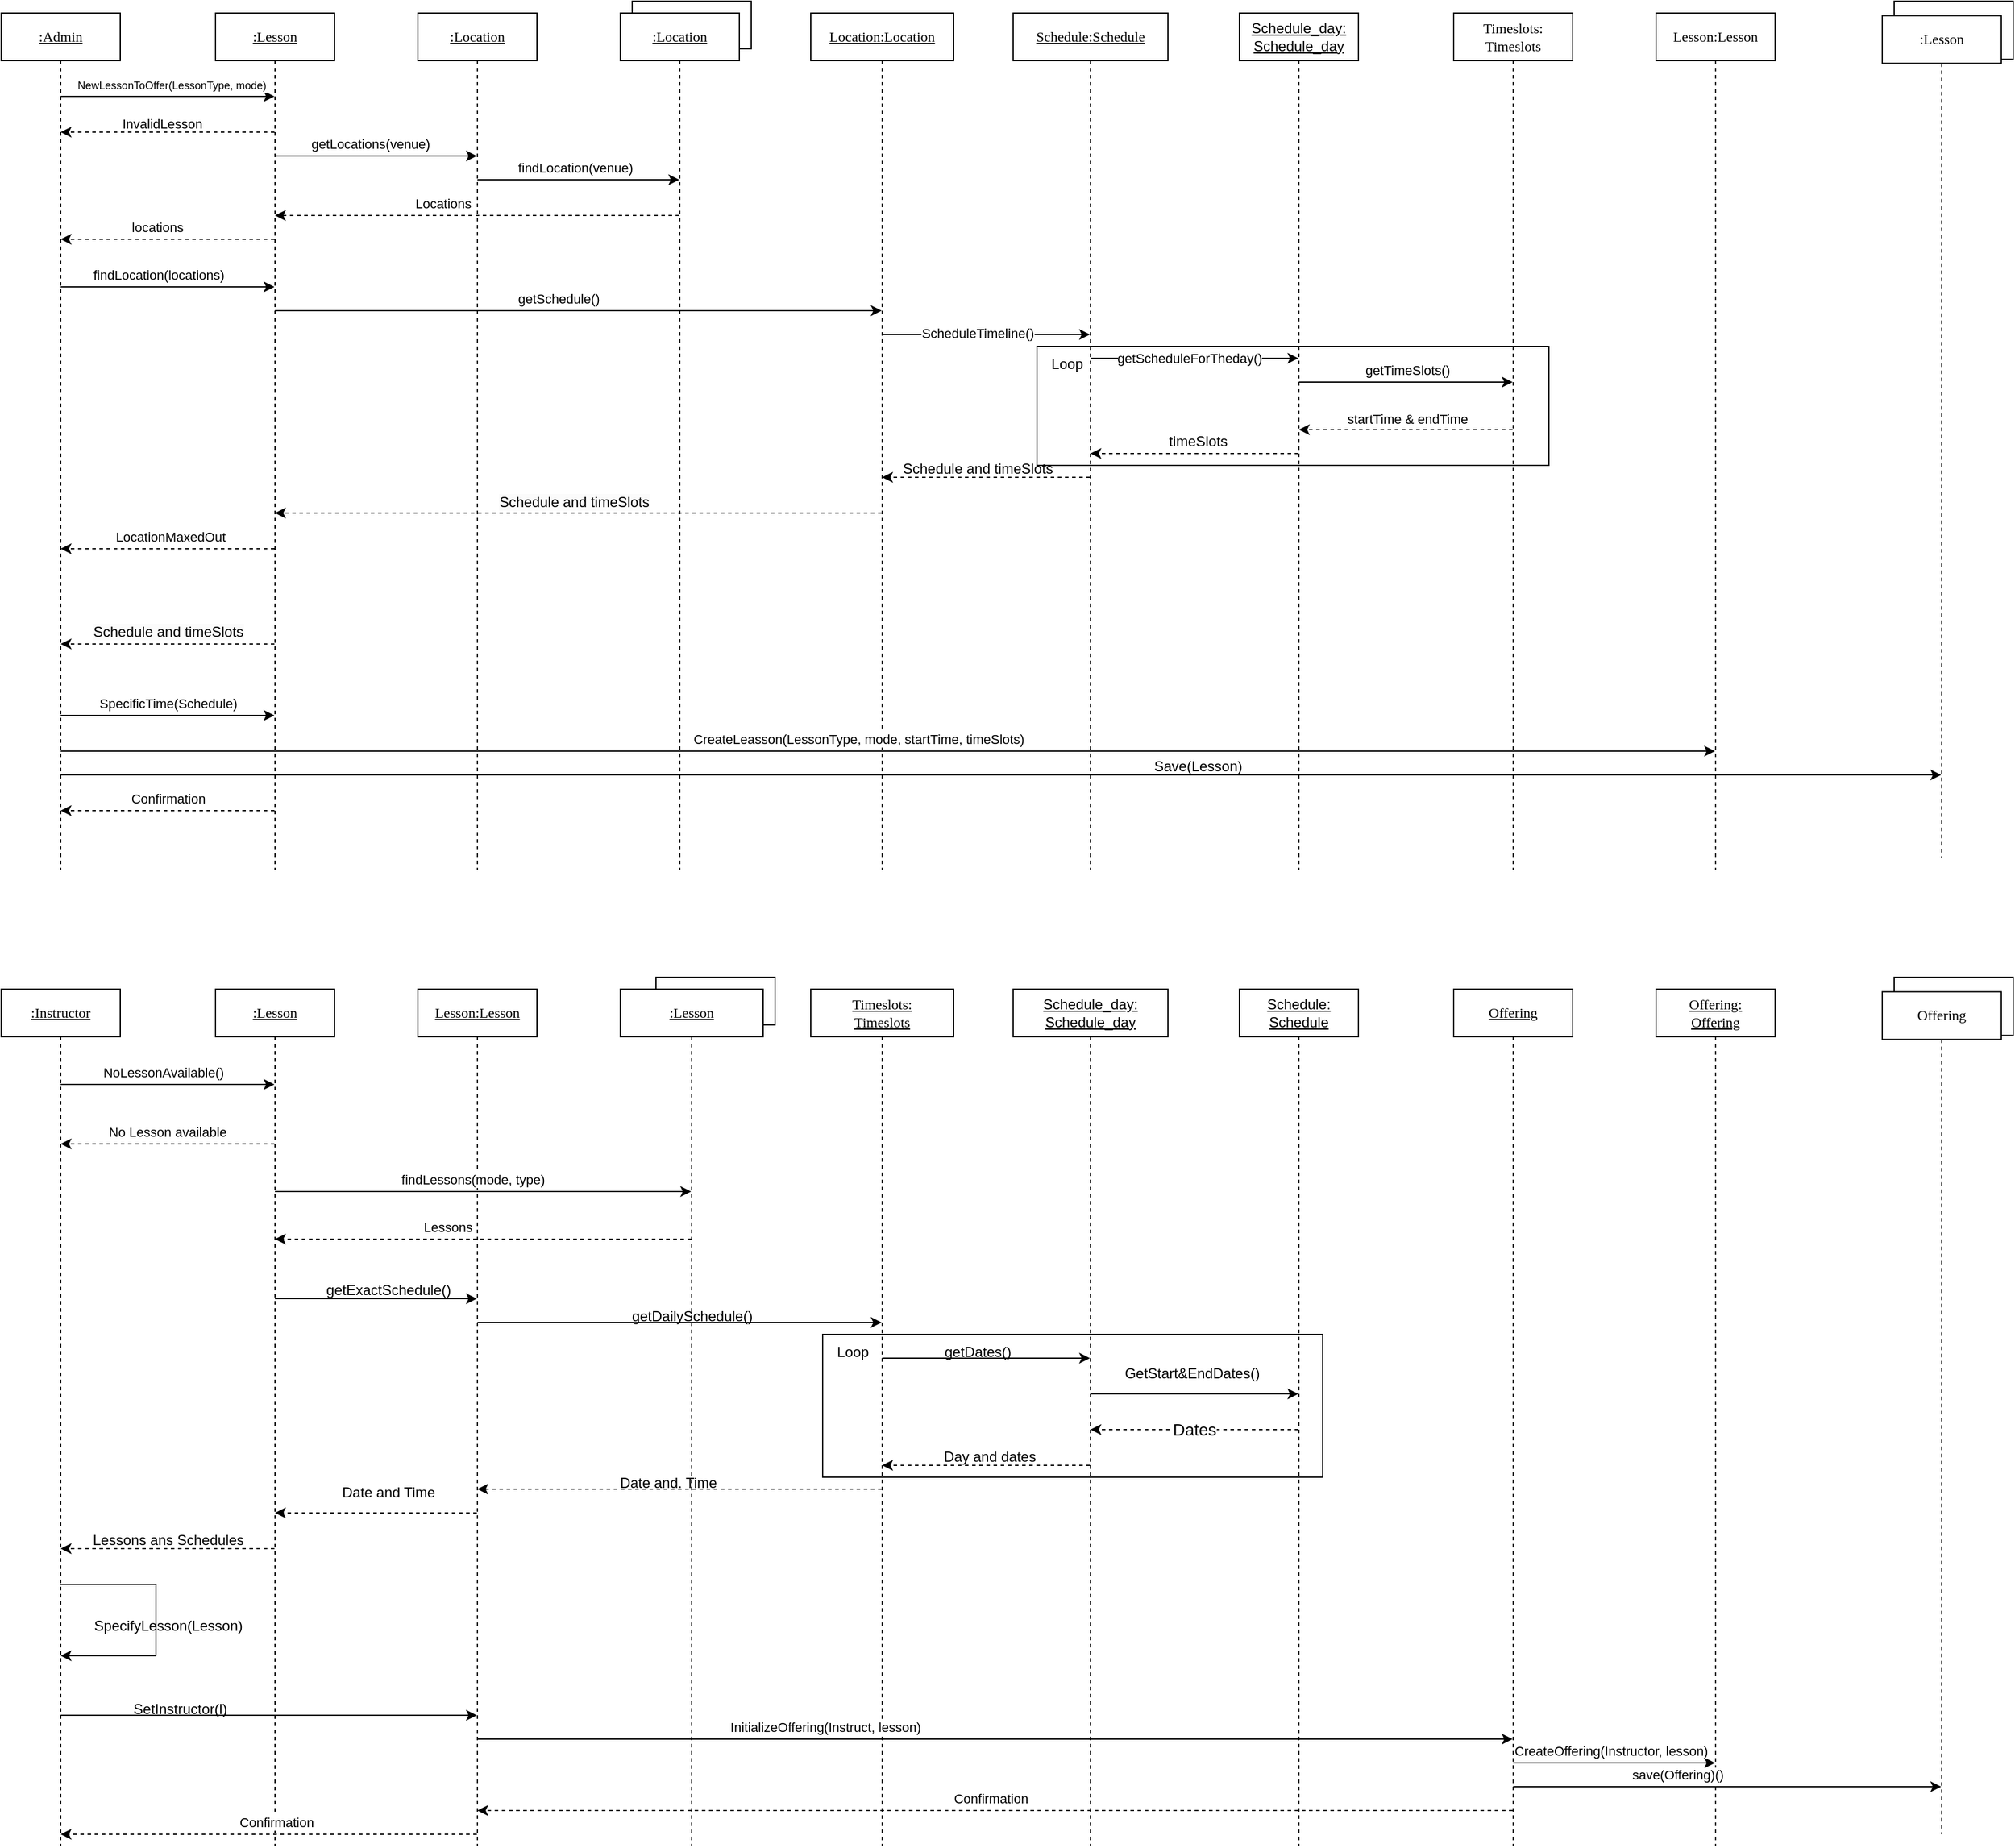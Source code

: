 <mxfile version="24.8.3">
  <diagram name="Page-1" id="13e1069c-82ec-6db2-03f1-153e76fe0fe0">
    <mxGraphModel dx="1786" dy="797" grid="1" gridSize="10" guides="1" tooltips="1" connect="1" arrows="1" fold="1" page="1" pageScale="1" pageWidth="1100" pageHeight="850" background="none" math="0" shadow="0">
      <root>
        <mxCell id="0" />
        <mxCell id="1" parent="0" />
        <mxCell id="HwG3ctmXD9W9KheWNbfA-86" value="" style="rounded=0;whiteSpace=wrap;html=1;" vertex="1" parent="1">
          <mxGeometry x="710" y="1190" width="420" height="120" as="geometry" />
        </mxCell>
        <mxCell id="9N_9J7PeLyJ5hokE9j-_-40" value="" style="rounded=0;whiteSpace=wrap;html=1;" parent="1" vertex="1">
          <mxGeometry x="890" y="360" width="430" height="100" as="geometry" />
        </mxCell>
        <mxCell id="y-mU8Rs5Hdihbz6Hta4c-12" value="Object" style="html=1;whiteSpace=wrap;" parent="1" vertex="1">
          <mxGeometry x="550" y="70" width="100" height="40" as="geometry" />
        </mxCell>
        <mxCell id="7baba1c4bc27f4b0-2" value="&lt;u&gt;:Lesson&lt;/u&gt;" style="shape=umlLifeline;perimeter=lifelinePerimeter;whiteSpace=wrap;html=1;container=1;collapsible=0;recursiveResize=0;outlineConnect=0;rounded=0;shadow=0;comic=0;labelBackgroundColor=none;strokeWidth=1;fontFamily=Verdana;fontSize=12;align=center;" parent="1" vertex="1">
          <mxGeometry x="200" y="80" width="100" height="720" as="geometry" />
        </mxCell>
        <mxCell id="7baba1c4bc27f4b0-3" value="&lt;u&gt;:Location&lt;/u&gt;" style="shape=umlLifeline;perimeter=lifelinePerimeter;whiteSpace=wrap;html=1;container=1;collapsible=0;recursiveResize=0;outlineConnect=0;rounded=0;shadow=0;comic=0;labelBackgroundColor=none;strokeWidth=1;fontFamily=Verdana;fontSize=12;align=center;" parent="1" vertex="1">
          <mxGeometry x="370" y="80" width="100" height="720" as="geometry" />
        </mxCell>
        <mxCell id="7baba1c4bc27f4b0-4" value="&lt;u&gt;:Location&lt;/u&gt;" style="shape=umlLifeline;perimeter=lifelinePerimeter;whiteSpace=wrap;html=1;container=1;collapsible=0;recursiveResize=0;outlineConnect=0;rounded=0;shadow=0;comic=0;labelBackgroundColor=none;strokeWidth=1;fontFamily=Verdana;fontSize=12;align=center;" parent="1" vertex="1">
          <mxGeometry x="540" y="80" width="100" height="720" as="geometry" />
        </mxCell>
        <mxCell id="7baba1c4bc27f4b0-5" value="&lt;u&gt;Location:Location&lt;/u&gt;" style="shape=umlLifeline;perimeter=lifelinePerimeter;whiteSpace=wrap;html=1;container=1;collapsible=0;recursiveResize=0;outlineConnect=0;rounded=0;shadow=0;comic=0;labelBackgroundColor=none;strokeWidth=1;fontFamily=Verdana;fontSize=12;align=center;" parent="1" vertex="1">
          <mxGeometry x="700" y="80" width="120" height="720" as="geometry" />
        </mxCell>
        <mxCell id="7baba1c4bc27f4b0-6" value="&lt;u&gt;Schedule:Schedule&lt;/u&gt;" style="shape=umlLifeline;perimeter=lifelinePerimeter;whiteSpace=wrap;html=1;container=1;collapsible=0;recursiveResize=0;outlineConnect=0;rounded=0;shadow=0;comic=0;labelBackgroundColor=none;strokeWidth=1;fontFamily=Verdana;fontSize=12;align=center;" parent="1" vertex="1">
          <mxGeometry x="870" y="80" width="130" height="720" as="geometry" />
        </mxCell>
        <mxCell id="7baba1c4bc27f4b0-7" value="&lt;span style=&quot;font-family: Helvetica;&quot;&gt;&lt;u&gt;Schedule_day:&lt;/u&gt;&lt;/span&gt;&lt;div&gt;&lt;span style=&quot;font-family: Helvetica;&quot;&gt;&lt;u&gt;Schedule_day&lt;/u&gt;&lt;/span&gt;&lt;br&gt;&lt;/div&gt;" style="shape=umlLifeline;perimeter=lifelinePerimeter;whiteSpace=wrap;html=1;container=1;collapsible=0;recursiveResize=0;outlineConnect=0;rounded=0;shadow=0;comic=0;labelBackgroundColor=none;strokeWidth=1;fontFamily=Verdana;fontSize=12;align=center;" parent="1" vertex="1">
          <mxGeometry x="1060" y="80" width="100" height="720" as="geometry" />
        </mxCell>
        <mxCell id="7baba1c4bc27f4b0-8" value="&lt;u&gt;:Admin&lt;/u&gt;" style="shape=umlLifeline;perimeter=lifelinePerimeter;whiteSpace=wrap;html=1;container=1;collapsible=0;recursiveResize=0;outlineConnect=0;rounded=0;shadow=0;comic=0;labelBackgroundColor=none;strokeWidth=1;fontFamily=Verdana;fontSize=12;align=center;" parent="1" vertex="1">
          <mxGeometry x="20" y="80" width="100" height="720" as="geometry" />
        </mxCell>
        <mxCell id="y-mU8Rs5Hdihbz6Hta4c-7" value="Timeslots:&lt;div&gt;Timeslots&lt;/div&gt;" style="shape=umlLifeline;perimeter=lifelinePerimeter;whiteSpace=wrap;html=1;container=1;collapsible=0;recursiveResize=0;outlineConnect=0;rounded=0;shadow=0;comic=0;labelBackgroundColor=none;strokeWidth=1;fontFamily=Verdana;fontSize=12;align=center;" parent="1" vertex="1">
          <mxGeometry x="1240" y="80" width="100" height="720" as="geometry" />
        </mxCell>
        <mxCell id="y-mU8Rs5Hdihbz6Hta4c-8" value="Lesson:Lesson" style="shape=umlLifeline;perimeter=lifelinePerimeter;whiteSpace=wrap;html=1;container=1;collapsible=0;recursiveResize=0;outlineConnect=0;rounded=0;shadow=0;comic=0;labelBackgroundColor=none;strokeWidth=1;fontFamily=Verdana;fontSize=12;align=center;" parent="1" vertex="1">
          <mxGeometry x="1410" y="80" width="100" height="720" as="geometry" />
        </mxCell>
        <mxCell id="y-mU8Rs5Hdihbz6Hta4c-14" value="" style="group" parent="1" vertex="1" connectable="0">
          <mxGeometry x="1600" y="70" width="110" height="720" as="geometry" />
        </mxCell>
        <mxCell id="y-mU8Rs5Hdihbz6Hta4c-13" value="Object" style="html=1;whiteSpace=wrap;" parent="y-mU8Rs5Hdihbz6Hta4c-14" vertex="1">
          <mxGeometry x="10" width="100" height="48.814" as="geometry" />
        </mxCell>
        <mxCell id="y-mU8Rs5Hdihbz6Hta4c-9" value=":Lesson" style="shape=umlLifeline;perimeter=lifelinePerimeter;whiteSpace=wrap;html=1;container=1;collapsible=0;recursiveResize=0;outlineConnect=0;rounded=0;shadow=0;comic=0;labelBackgroundColor=none;strokeWidth=1;fontFamily=Verdana;fontSize=12;align=center;" parent="y-mU8Rs5Hdihbz6Hta4c-14" vertex="1">
          <mxGeometry y="12.203" width="100" height="707.797" as="geometry" />
        </mxCell>
        <mxCell id="y-mU8Rs5Hdihbz6Hta4c-15" value="" style="endArrow=classic;html=1;rounded=0;" parent="1" source="7baba1c4bc27f4b0-8" target="7baba1c4bc27f4b0-2" edge="1">
          <mxGeometry width="50" height="50" relative="1" as="geometry">
            <mxPoint x="120" y="210" as="sourcePoint" />
            <mxPoint x="170" y="160" as="targetPoint" />
            <Array as="points">
              <mxPoint x="170" y="150" />
            </Array>
          </mxGeometry>
        </mxCell>
        <mxCell id="y-mU8Rs5Hdihbz6Hta4c-19" value="&lt;span style=&quot;font-size: 9px;&quot;&gt;NewLessonToOffer(LessonType, mode)&lt;/span&gt;" style="edgeLabel;html=1;align=center;verticalAlign=middle;resizable=0;points=[];" parent="y-mU8Rs5Hdihbz6Hta4c-15" vertex="1" connectable="0">
          <mxGeometry x="0.032" y="2" relative="1" as="geometry">
            <mxPoint y="-8" as="offset" />
          </mxGeometry>
        </mxCell>
        <mxCell id="9N_9J7PeLyJ5hokE9j-_-5" value="" style="endArrow=classic;html=1;rounded=0;" parent="1" source="7baba1c4bc27f4b0-2" target="7baba1c4bc27f4b0-3" edge="1">
          <mxGeometry width="50" height="50" relative="1" as="geometry">
            <mxPoint x="620" y="360" as="sourcePoint" />
            <mxPoint x="670" y="310" as="targetPoint" />
            <Array as="points">
              <mxPoint x="340" y="200" />
            </Array>
          </mxGeometry>
        </mxCell>
        <mxCell id="9N_9J7PeLyJ5hokE9j-_-6" value="getLocations(venue)" style="edgeLabel;html=1;align=center;verticalAlign=middle;resizable=0;points=[];" parent="9N_9J7PeLyJ5hokE9j-_-5" vertex="1" connectable="0">
          <mxGeometry x="-0.076" y="2" relative="1" as="geometry">
            <mxPoint x="1" y="-8" as="offset" />
          </mxGeometry>
        </mxCell>
        <mxCell id="9N_9J7PeLyJ5hokE9j-_-9" value="" style="endArrow=classic;html=1;rounded=0;" parent="1" source="7baba1c4bc27f4b0-3" target="7baba1c4bc27f4b0-4" edge="1">
          <mxGeometry width="50" height="50" relative="1" as="geometry">
            <mxPoint x="620" y="360" as="sourcePoint" />
            <mxPoint x="670" y="310" as="targetPoint" />
            <Array as="points">
              <mxPoint x="510" y="220" />
            </Array>
          </mxGeometry>
        </mxCell>
        <mxCell id="9N_9J7PeLyJ5hokE9j-_-11" value="findLocation(venue)" style="edgeLabel;html=1;align=center;verticalAlign=middle;resizable=0;points=[];" parent="9N_9J7PeLyJ5hokE9j-_-9" vertex="1" connectable="0">
          <mxGeometry x="-0.182" y="2" relative="1" as="geometry">
            <mxPoint x="12" y="-8" as="offset" />
          </mxGeometry>
        </mxCell>
        <mxCell id="9N_9J7PeLyJ5hokE9j-_-13" value="" style="html=1;labelBackgroundColor=#ffffff;startArrow=none;startFill=0;startSize=6;endArrow=classic;endFill=1;endSize=6;jettySize=auto;orthogonalLoop=1;strokeWidth=1;dashed=1;fontSize=14;rounded=0;" parent="1" source="7baba1c4bc27f4b0-4" target="7baba1c4bc27f4b0-2" edge="1">
          <mxGeometry width="60" height="60" relative="1" as="geometry">
            <mxPoint x="520" y="350" as="sourcePoint" />
            <mxPoint x="580" y="290" as="targetPoint" />
            <Array as="points">
              <mxPoint x="430" y="250" />
            </Array>
          </mxGeometry>
        </mxCell>
        <mxCell id="9N_9J7PeLyJ5hokE9j-_-14" value="Locations" style="edgeLabel;html=1;align=center;verticalAlign=middle;resizable=0;points=[];" parent="9N_9J7PeLyJ5hokE9j-_-13" vertex="1" connectable="0">
          <mxGeometry x="0.138" y="2" relative="1" as="geometry">
            <mxPoint x="-6" y="-12" as="offset" />
          </mxGeometry>
        </mxCell>
        <mxCell id="9N_9J7PeLyJ5hokE9j-_-15" value="" style="html=1;labelBackgroundColor=#ffffff;startArrow=none;startFill=0;startSize=6;endArrow=classic;endFill=1;endSize=6;jettySize=auto;orthogonalLoop=1;strokeWidth=1;dashed=1;fontSize=14;rounded=0;" parent="1" source="7baba1c4bc27f4b0-2" target="7baba1c4bc27f4b0-8" edge="1">
          <mxGeometry width="60" height="60" relative="1" as="geometry">
            <mxPoint x="610" y="360" as="sourcePoint" />
            <mxPoint x="670" y="300" as="targetPoint" />
            <Array as="points">
              <mxPoint x="170" y="270" />
            </Array>
          </mxGeometry>
        </mxCell>
        <mxCell id="9N_9J7PeLyJ5hokE9j-_-16" value="locations" style="edgeLabel;html=1;align=center;verticalAlign=middle;resizable=0;points=[];" parent="9N_9J7PeLyJ5hokE9j-_-15" vertex="1" connectable="0">
          <mxGeometry x="0.172" relative="1" as="geometry">
            <mxPoint x="6" y="-10" as="offset" />
          </mxGeometry>
        </mxCell>
        <mxCell id="9N_9J7PeLyJ5hokE9j-_-19" value="" style="endArrow=classic;html=1;rounded=0;" parent="1" source="7baba1c4bc27f4b0-8" target="7baba1c4bc27f4b0-2" edge="1">
          <mxGeometry width="50" height="50" relative="1" as="geometry">
            <mxPoint x="380" y="220" as="sourcePoint" />
            <mxPoint x="430" y="170" as="targetPoint" />
            <Array as="points">
              <mxPoint x="150" y="310" />
            </Array>
          </mxGeometry>
        </mxCell>
        <mxCell id="9N_9J7PeLyJ5hokE9j-_-20" value="findLocation(locations)" style="edgeLabel;html=1;align=center;verticalAlign=middle;resizable=0;points=[];" parent="9N_9J7PeLyJ5hokE9j-_-19" vertex="1" connectable="0">
          <mxGeometry x="-0.328" y="1" relative="1" as="geometry">
            <mxPoint x="21" y="-9" as="offset" />
          </mxGeometry>
        </mxCell>
        <mxCell id="9N_9J7PeLyJ5hokE9j-_-21" value="" style="endArrow=classic;html=1;rounded=0;" parent="1" source="7baba1c4bc27f4b0-2" target="7baba1c4bc27f4b0-5" edge="1">
          <mxGeometry width="50" height="50" relative="1" as="geometry">
            <mxPoint x="350" y="390" as="sourcePoint" />
            <mxPoint x="400" y="340" as="targetPoint" />
            <Array as="points">
              <mxPoint x="510" y="330" />
            </Array>
          </mxGeometry>
        </mxCell>
        <mxCell id="9N_9J7PeLyJ5hokE9j-_-22" value="getSchedule()" style="edgeLabel;html=1;align=center;verticalAlign=middle;resizable=0;points=[];" parent="9N_9J7PeLyJ5hokE9j-_-21" vertex="1" connectable="0">
          <mxGeometry x="-0.065" y="-1" relative="1" as="geometry">
            <mxPoint y="-11" as="offset" />
          </mxGeometry>
        </mxCell>
        <mxCell id="9N_9J7PeLyJ5hokE9j-_-23" value="" style="endArrow=classic;html=1;rounded=0;" parent="1" source="7baba1c4bc27f4b0-5" target="7baba1c4bc27f4b0-6" edge="1">
          <mxGeometry width="50" height="50" relative="1" as="geometry">
            <mxPoint x="650" y="330" as="sourcePoint" />
            <mxPoint x="700" y="280" as="targetPoint" />
            <Array as="points">
              <mxPoint x="850" y="350" />
            </Array>
          </mxGeometry>
        </mxCell>
        <mxCell id="9N_9J7PeLyJ5hokE9j-_-24" value="ScheduleTimeline()" style="edgeLabel;html=1;align=center;verticalAlign=middle;resizable=0;points=[];" parent="9N_9J7PeLyJ5hokE9j-_-23" vertex="1" connectable="0">
          <mxGeometry x="-0.103" y="1" relative="1" as="geometry">
            <mxPoint x="1" as="offset" />
          </mxGeometry>
        </mxCell>
        <mxCell id="9N_9J7PeLyJ5hokE9j-_-26" value="" style="endArrow=classic;html=1;rounded=0;" parent="1" source="7baba1c4bc27f4b0-6" target="7baba1c4bc27f4b0-7" edge="1">
          <mxGeometry width="50" height="50" relative="1" as="geometry">
            <mxPoint x="780" y="330" as="sourcePoint" />
            <mxPoint x="830" y="280" as="targetPoint" />
            <Array as="points">
              <mxPoint x="1020" y="370" />
            </Array>
          </mxGeometry>
        </mxCell>
        <mxCell id="9N_9J7PeLyJ5hokE9j-_-27" value="getScheduleForTheday()" style="edgeLabel;html=1;align=center;verticalAlign=middle;resizable=0;points=[];" parent="9N_9J7PeLyJ5hokE9j-_-26" vertex="1" connectable="0">
          <mxGeometry x="-0.057" relative="1" as="geometry">
            <mxPoint as="offset" />
          </mxGeometry>
        </mxCell>
        <mxCell id="9N_9J7PeLyJ5hokE9j-_-30" value="" style="endArrow=classic;html=1;rounded=0;" parent="1" source="7baba1c4bc27f4b0-7" target="y-mU8Rs5Hdihbz6Hta4c-7" edge="1">
          <mxGeometry width="50" height="50" relative="1" as="geometry">
            <mxPoint x="1160" y="425" as="sourcePoint" />
            <mxPoint x="1210" y="375" as="targetPoint" />
            <Array as="points">
              <mxPoint x="1200" y="390" />
            </Array>
          </mxGeometry>
        </mxCell>
        <mxCell id="9N_9J7PeLyJ5hokE9j-_-31" value="getTimeSlots()" style="edgeLabel;html=1;align=center;verticalAlign=middle;resizable=0;points=[];" parent="9N_9J7PeLyJ5hokE9j-_-30" vertex="1" connectable="0">
          <mxGeometry x="-0.161" y="-4" relative="1" as="geometry">
            <mxPoint x="15" y="-14" as="offset" />
          </mxGeometry>
        </mxCell>
        <mxCell id="9N_9J7PeLyJ5hokE9j-_-32" value="&lt;font style=&quot;font-size: 11px;&quot;&gt;startTime &amp;amp; endTime&lt;/font&gt;" style="html=1;labelBackgroundColor=#ffffff;startArrow=none;startFill=0;startSize=6;endArrow=classic;endFill=1;endSize=6;jettySize=auto;orthogonalLoop=1;strokeWidth=1;dashed=1;fontSize=14;rounded=0;" parent="1" source="y-mU8Rs5Hdihbz6Hta4c-7" target="7baba1c4bc27f4b0-7" edge="1">
          <mxGeometry x="-0.006" y="-10" width="60" height="60" relative="1" as="geometry">
            <mxPoint x="1180" y="490" as="sourcePoint" />
            <mxPoint x="1240" y="430" as="targetPoint" />
            <Array as="points">
              <mxPoint x="1200" y="430" />
            </Array>
            <mxPoint as="offset" />
          </mxGeometry>
        </mxCell>
        <mxCell id="9N_9J7PeLyJ5hokE9j-_-35" value="" style="html=1;labelBackgroundColor=#ffffff;startArrow=none;startFill=0;startSize=6;endArrow=classic;endFill=1;endSize=6;jettySize=auto;orthogonalLoop=1;strokeWidth=1;dashed=1;fontSize=14;rounded=0;" parent="1" source="7baba1c4bc27f4b0-7" target="7baba1c4bc27f4b0-6" edge="1">
          <mxGeometry width="60" height="60" relative="1" as="geometry">
            <mxPoint x="870" y="390" as="sourcePoint" />
            <mxPoint x="930" y="330" as="targetPoint" />
            <Array as="points">
              <mxPoint x="1020" y="450" />
            </Array>
          </mxGeometry>
        </mxCell>
        <mxCell id="9N_9J7PeLyJ5hokE9j-_-36" value="timeSlots" style="text;html=1;align=center;verticalAlign=middle;resizable=0;points=[];autosize=1;strokeColor=none;fillColor=none;" parent="1" vertex="1">
          <mxGeometry x="990" y="425" width="70" height="30" as="geometry" />
        </mxCell>
        <mxCell id="9N_9J7PeLyJ5hokE9j-_-37" value="" style="html=1;labelBackgroundColor=#ffffff;startArrow=none;startFill=0;startSize=6;endArrow=classic;endFill=1;endSize=6;jettySize=auto;orthogonalLoop=1;strokeWidth=1;dashed=1;fontSize=14;rounded=0;" parent="1" source="7baba1c4bc27f4b0-6" target="7baba1c4bc27f4b0-5" edge="1">
          <mxGeometry width="60" height="60" relative="1" as="geometry">
            <mxPoint x="830" y="400" as="sourcePoint" />
            <mxPoint x="890" y="340" as="targetPoint" />
            <Array as="points">
              <mxPoint x="850" y="470" />
            </Array>
          </mxGeometry>
        </mxCell>
        <mxCell id="9N_9J7PeLyJ5hokE9j-_-38" value="Schedule and timeSlots" style="text;html=1;align=center;verticalAlign=middle;resizable=0;points=[];autosize=1;strokeColor=none;fillColor=none;" parent="1" vertex="1">
          <mxGeometry x="765" y="448" width="150" height="30" as="geometry" />
        </mxCell>
        <mxCell id="9N_9J7PeLyJ5hokE9j-_-39" value="&lt;span style=&quot;caret-color: rgb(0, 0, 0); color: rgb(0, 0, 0); font-family: Helvetica; font-size: 12px; font-style: normal; font-variant-caps: normal; font-weight: 400; letter-spacing: normal; orphans: auto; text-align: center; text-indent: 0px; text-transform: none; white-space: nowrap; widows: auto; word-spacing: 0px; -webkit-text-stroke-width: 0px; background-color: rgb(251, 251, 251); text-decoration: none; display: inline !important; float: none;&quot;&gt;Schedule and timeSlots&lt;/span&gt;" style="html=1;labelBackgroundColor=#ffffff;startArrow=none;startFill=0;startSize=6;endArrow=classic;endFill=1;endSize=6;jettySize=auto;orthogonalLoop=1;strokeWidth=1;dashed=1;fontSize=14;rounded=0;" parent="1" source="7baba1c4bc27f4b0-5" target="7baba1c4bc27f4b0-2" edge="1">
          <mxGeometry x="0.016" y="-10" width="60" height="60" relative="1" as="geometry">
            <mxPoint x="830" y="400" as="sourcePoint" />
            <mxPoint x="890" y="340" as="targetPoint" />
            <Array as="points">
              <mxPoint x="500" y="500" />
            </Array>
            <mxPoint as="offset" />
          </mxGeometry>
        </mxCell>
        <mxCell id="9N_9J7PeLyJ5hokE9j-_-41" value="Loop" style="text;html=1;align=center;verticalAlign=middle;resizable=0;points=[];autosize=1;strokeColor=none;fillColor=none;" parent="1" vertex="1">
          <mxGeometry x="890" y="360" width="50" height="30" as="geometry" />
        </mxCell>
        <mxCell id="9N_9J7PeLyJ5hokE9j-_-42" value="" style="html=1;labelBackgroundColor=#ffffff;startArrow=none;startFill=0;startSize=6;endArrow=classic;endFill=1;endSize=6;jettySize=auto;orthogonalLoop=1;strokeWidth=1;dashed=1;fontSize=14;rounded=0;" parent="1" source="7baba1c4bc27f4b0-2" target="7baba1c4bc27f4b0-8" edge="1">
          <mxGeometry width="60" height="60" relative="1" as="geometry">
            <mxPoint x="210" y="560" as="sourcePoint" />
            <mxPoint x="270" y="500" as="targetPoint" />
            <Array as="points">
              <mxPoint x="160" y="530" />
            </Array>
          </mxGeometry>
        </mxCell>
        <mxCell id="9N_9J7PeLyJ5hokE9j-_-43" value="LocationMaxedOut" style="edgeLabel;html=1;align=center;verticalAlign=middle;resizable=0;points=[];" parent="9N_9J7PeLyJ5hokE9j-_-42" vertex="1" connectable="0">
          <mxGeometry x="0.228" y="4" relative="1" as="geometry">
            <mxPoint x="22" y="-14" as="offset" />
          </mxGeometry>
        </mxCell>
        <mxCell id="9N_9J7PeLyJ5hokE9j-_-44" value="" style="html=1;labelBackgroundColor=#ffffff;startArrow=none;startFill=0;startSize=6;endArrow=classic;endFill=1;endSize=6;jettySize=auto;orthogonalLoop=1;strokeWidth=1;dashed=1;fontSize=14;rounded=0;" parent="1" source="7baba1c4bc27f4b0-2" target="7baba1c4bc27f4b0-8" edge="1">
          <mxGeometry width="60" height="60" relative="1" as="geometry">
            <mxPoint x="550" y="660" as="sourcePoint" />
            <mxPoint x="610" y="600" as="targetPoint" />
            <Array as="points">
              <mxPoint x="150" y="610" />
            </Array>
          </mxGeometry>
        </mxCell>
        <mxCell id="9N_9J7PeLyJ5hokE9j-_-45" value="&lt;span style=&quot;font-size: 12px; background-color: rgb(251, 251, 251);&quot;&gt;Schedule and timeSlots&lt;/span&gt;" style="edgeLabel;html=1;align=center;verticalAlign=middle;resizable=0;points=[];" parent="9N_9J7PeLyJ5hokE9j-_-44" vertex="1" connectable="0">
          <mxGeometry x="-0.128" y="-2" relative="1" as="geometry">
            <mxPoint x="-11" y="-8" as="offset" />
          </mxGeometry>
        </mxCell>
        <mxCell id="9N_9J7PeLyJ5hokE9j-_-46" value="" style="html=1;labelBackgroundColor=#ffffff;startArrow=none;startFill=0;startSize=6;endArrow=classic;endFill=1;endSize=6;jettySize=auto;orthogonalLoop=1;strokeWidth=1;dashed=1;fontSize=14;rounded=0;" parent="1" source="7baba1c4bc27f4b0-2" target="7baba1c4bc27f4b0-8" edge="1">
          <mxGeometry width="60" height="60" relative="1" as="geometry">
            <mxPoint x="370" y="440" as="sourcePoint" />
            <mxPoint x="430" y="380" as="targetPoint" />
            <Array as="points">
              <mxPoint x="180" y="180" />
            </Array>
          </mxGeometry>
        </mxCell>
        <mxCell id="9N_9J7PeLyJ5hokE9j-_-47" value="&lt;font style=&quot;font-size: 11px;&quot;&gt;InvalidLesson&lt;/font&gt;" style="text;html=1;align=center;verticalAlign=middle;resizable=0;points=[];autosize=1;strokeColor=none;fillColor=none;" parent="1" vertex="1">
          <mxGeometry x="110" y="158" width="90" height="30" as="geometry" />
        </mxCell>
        <mxCell id="9N_9J7PeLyJ5hokE9j-_-48" value="" style="endArrow=classic;html=1;rounded=0;" parent="1" source="7baba1c4bc27f4b0-8" target="7baba1c4bc27f4b0-2" edge="1">
          <mxGeometry width="50" height="50" relative="1" as="geometry">
            <mxPoint x="500" y="730" as="sourcePoint" />
            <mxPoint x="550" y="680" as="targetPoint" />
            <Array as="points">
              <mxPoint x="160" y="670" />
            </Array>
          </mxGeometry>
        </mxCell>
        <mxCell id="9N_9J7PeLyJ5hokE9j-_-49" value="SpecificTime(Schedule)" style="edgeLabel;html=1;align=center;verticalAlign=middle;resizable=0;points=[];" parent="9N_9J7PeLyJ5hokE9j-_-48" vertex="1" connectable="0">
          <mxGeometry x="-0.197" y="1" relative="1" as="geometry">
            <mxPoint x="18" y="-9" as="offset" />
          </mxGeometry>
        </mxCell>
        <mxCell id="9N_9J7PeLyJ5hokE9j-_-50" value="" style="endArrow=classic;html=1;rounded=0;" parent="1" source="7baba1c4bc27f4b0-8" target="y-mU8Rs5Hdihbz6Hta4c-8" edge="1">
          <mxGeometry width="50" height="50" relative="1" as="geometry">
            <mxPoint x="340" y="760" as="sourcePoint" />
            <mxPoint x="1210" y="710" as="targetPoint" />
            <Array as="points">
              <mxPoint x="770" y="700" />
            </Array>
          </mxGeometry>
        </mxCell>
        <mxCell id="9N_9J7PeLyJ5hokE9j-_-51" value="CreateLeasson(LessonType, mode, startTime, timeSlots)" style="edgeLabel;html=1;align=center;verticalAlign=middle;resizable=0;points=[];" parent="9N_9J7PeLyJ5hokE9j-_-50" vertex="1" connectable="0">
          <mxGeometry x="-0.042" y="-1" relative="1" as="geometry">
            <mxPoint x="4" y="-11" as="offset" />
          </mxGeometry>
        </mxCell>
        <mxCell id="9N_9J7PeLyJ5hokE9j-_-52" value="" style="endArrow=classic;html=1;rounded=0;" parent="1" source="7baba1c4bc27f4b0-8" target="y-mU8Rs5Hdihbz6Hta4c-9" edge="1">
          <mxGeometry width="50" height="50" relative="1" as="geometry">
            <mxPoint x="320" y="790" as="sourcePoint" />
            <mxPoint x="690" y="750" as="targetPoint" />
            <Array as="points">
              <mxPoint x="860" y="720" />
            </Array>
          </mxGeometry>
        </mxCell>
        <mxCell id="9N_9J7PeLyJ5hokE9j-_-53" value="Save(Lesson)" style="text;html=1;align=center;verticalAlign=middle;resizable=0;points=[];autosize=1;strokeColor=none;fillColor=none;" parent="1" vertex="1">
          <mxGeometry x="975" y="698" width="100" height="30" as="geometry" />
        </mxCell>
        <mxCell id="9N_9J7PeLyJ5hokE9j-_-54" value="" style="html=1;labelBackgroundColor=#ffffff;startArrow=none;startFill=0;startSize=6;endArrow=classic;endFill=1;endSize=6;jettySize=auto;orthogonalLoop=1;strokeWidth=1;dashed=1;fontSize=14;rounded=0;" parent="1" source="7baba1c4bc27f4b0-2" target="7baba1c4bc27f4b0-8" edge="1">
          <mxGeometry width="60" height="60" relative="1" as="geometry">
            <mxPoint x="160" y="860" as="sourcePoint" />
            <mxPoint x="220" y="800" as="targetPoint" />
            <Array as="points">
              <mxPoint x="160" y="750" />
            </Array>
          </mxGeometry>
        </mxCell>
        <mxCell id="9N_9J7PeLyJ5hokE9j-_-55" value="Confirmation" style="edgeLabel;html=1;align=center;verticalAlign=middle;resizable=0;points=[];" parent="9N_9J7PeLyJ5hokE9j-_-54" vertex="1" connectable="0">
          <mxGeometry x="-0.212" y="2" relative="1" as="geometry">
            <mxPoint x="-19" y="-12" as="offset" />
          </mxGeometry>
        </mxCell>
        <mxCell id="HwG3ctmXD9W9KheWNbfA-2" value="Object" style="html=1;whiteSpace=wrap;" vertex="1" parent="1">
          <mxGeometry x="570" y="890" width="100" height="40" as="geometry" />
        </mxCell>
        <mxCell id="HwG3ctmXD9W9KheWNbfA-3" value="&lt;u&gt;:Lesson&lt;/u&gt;" style="shape=umlLifeline;perimeter=lifelinePerimeter;whiteSpace=wrap;html=1;container=1;collapsible=0;recursiveResize=0;outlineConnect=0;rounded=0;shadow=0;comic=0;labelBackgroundColor=none;strokeWidth=1;fontFamily=Verdana;fontSize=12;align=center;" vertex="1" parent="1">
          <mxGeometry x="200" y="900" width="100" height="720" as="geometry" />
        </mxCell>
        <mxCell id="HwG3ctmXD9W9KheWNbfA-4" value="&lt;u&gt;Lesson:Lesson&lt;/u&gt;" style="shape=umlLifeline;perimeter=lifelinePerimeter;whiteSpace=wrap;html=1;container=1;collapsible=0;recursiveResize=0;outlineConnect=0;rounded=0;shadow=0;comic=0;labelBackgroundColor=none;strokeWidth=1;fontFamily=Verdana;fontSize=12;align=center;" vertex="1" parent="1">
          <mxGeometry x="370" y="900" width="100" height="720" as="geometry" />
        </mxCell>
        <mxCell id="HwG3ctmXD9W9KheWNbfA-5" value="&lt;u&gt;:Lesson&lt;/u&gt;" style="shape=umlLifeline;perimeter=lifelinePerimeter;whiteSpace=wrap;html=1;container=1;collapsible=0;recursiveResize=0;outlineConnect=0;rounded=0;shadow=0;comic=0;labelBackgroundColor=none;strokeWidth=1;fontFamily=Verdana;fontSize=12;align=center;" vertex="1" parent="1">
          <mxGeometry x="540" y="900" width="120" height="720" as="geometry" />
        </mxCell>
        <mxCell id="HwG3ctmXD9W9KheWNbfA-69" value="getDailySchedule()" style="text;html=1;align=center;verticalAlign=middle;resizable=0;points=[];autosize=1;strokeColor=none;fillColor=none;" vertex="1" parent="HwG3ctmXD9W9KheWNbfA-5">
          <mxGeometry y="260" width="120" height="30" as="geometry" />
        </mxCell>
        <mxCell id="HwG3ctmXD9W9KheWNbfA-81" value="Date and. Time" style="text;html=1;align=center;verticalAlign=middle;resizable=0;points=[];autosize=1;strokeColor=none;fillColor=none;" vertex="1" parent="HwG3ctmXD9W9KheWNbfA-5">
          <mxGeometry x="-15" y="400" width="110" height="30" as="geometry" />
        </mxCell>
        <mxCell id="HwG3ctmXD9W9KheWNbfA-6" value="&lt;u&gt;Timeslots:&lt;/u&gt;&lt;div&gt;&lt;u&gt;Timeslots&lt;/u&gt;&lt;/div&gt;" style="shape=umlLifeline;perimeter=lifelinePerimeter;whiteSpace=wrap;html=1;container=1;collapsible=0;recursiveResize=0;outlineConnect=0;rounded=0;shadow=0;comic=0;labelBackgroundColor=none;strokeWidth=1;fontFamily=Verdana;fontSize=12;align=center;" vertex="1" parent="1">
          <mxGeometry x="700" y="900" width="120" height="720" as="geometry" />
        </mxCell>
        <mxCell id="HwG3ctmXD9W9KheWNbfA-7" value="&lt;span style=&quot;font-family: Helvetica;&quot;&gt;&lt;u&gt;Schedule_day:&lt;/u&gt;&lt;/span&gt;&lt;div&gt;&lt;span style=&quot;font-family: Helvetica;&quot;&gt;&lt;u&gt;Schedule_day&lt;/u&gt;&lt;/span&gt;&lt;/div&gt;" style="shape=umlLifeline;perimeter=lifelinePerimeter;whiteSpace=wrap;html=1;container=1;collapsible=0;recursiveResize=0;outlineConnect=0;rounded=0;shadow=0;comic=0;labelBackgroundColor=none;strokeWidth=1;fontFamily=Verdana;fontSize=12;align=center;" vertex="1" parent="1">
          <mxGeometry x="870" y="900" width="130" height="720" as="geometry" />
        </mxCell>
        <mxCell id="HwG3ctmXD9W9KheWNbfA-8" value="&lt;font face=&quot;Helvetica&quot;&gt;&lt;u&gt;Schedule:&lt;/u&gt;&lt;/font&gt;&lt;div&gt;&lt;font face=&quot;Helvetica&quot;&gt;&lt;u&gt;Schedule&lt;/u&gt;&lt;/font&gt;&lt;/div&gt;" style="shape=umlLifeline;perimeter=lifelinePerimeter;whiteSpace=wrap;html=1;container=1;collapsible=0;recursiveResize=0;outlineConnect=0;rounded=0;shadow=0;comic=0;labelBackgroundColor=none;strokeWidth=1;fontFamily=Verdana;fontSize=12;align=center;" vertex="1" parent="1">
          <mxGeometry x="1060" y="900" width="100" height="720" as="geometry" />
        </mxCell>
        <mxCell id="HwG3ctmXD9W9KheWNbfA-9" value="&lt;u&gt;:Instructor&lt;/u&gt;" style="shape=umlLifeline;perimeter=lifelinePerimeter;whiteSpace=wrap;html=1;container=1;collapsible=0;recursiveResize=0;outlineConnect=0;rounded=0;shadow=0;comic=0;labelBackgroundColor=none;strokeWidth=1;fontFamily=Verdana;fontSize=12;align=center;" vertex="1" parent="1">
          <mxGeometry x="20" y="900" width="100" height="720" as="geometry" />
        </mxCell>
        <mxCell id="HwG3ctmXD9W9KheWNbfA-10" value="&lt;u&gt;Offering&lt;/u&gt;" style="shape=umlLifeline;perimeter=lifelinePerimeter;whiteSpace=wrap;html=1;container=1;collapsible=0;recursiveResize=0;outlineConnect=0;rounded=0;shadow=0;comic=0;labelBackgroundColor=none;strokeWidth=1;fontFamily=Verdana;fontSize=12;align=center;" vertex="1" parent="1">
          <mxGeometry x="1240" y="900" width="100" height="720" as="geometry" />
        </mxCell>
        <mxCell id="HwG3ctmXD9W9KheWNbfA-11" value="&lt;u&gt;Offering:&lt;/u&gt;&lt;div&gt;&lt;u&gt;Offering&lt;/u&gt;&lt;/div&gt;" style="shape=umlLifeline;perimeter=lifelinePerimeter;whiteSpace=wrap;html=1;container=1;collapsible=0;recursiveResize=0;outlineConnect=0;rounded=0;shadow=0;comic=0;labelBackgroundColor=none;strokeWidth=1;fontFamily=Verdana;fontSize=12;align=center;" vertex="1" parent="1">
          <mxGeometry x="1410" y="900" width="100" height="720" as="geometry" />
        </mxCell>
        <mxCell id="HwG3ctmXD9W9KheWNbfA-12" value="" style="group" vertex="1" connectable="0" parent="1">
          <mxGeometry x="1600" y="890" width="110" height="720" as="geometry" />
        </mxCell>
        <mxCell id="HwG3ctmXD9W9KheWNbfA-13" value="Object" style="html=1;whiteSpace=wrap;" vertex="1" parent="HwG3ctmXD9W9KheWNbfA-12">
          <mxGeometry x="10" width="100" height="48.814" as="geometry" />
        </mxCell>
        <mxCell id="HwG3ctmXD9W9KheWNbfA-14" value="Offering" style="shape=umlLifeline;perimeter=lifelinePerimeter;whiteSpace=wrap;html=1;container=1;collapsible=0;recursiveResize=0;outlineConnect=0;rounded=0;shadow=0;comic=0;labelBackgroundColor=none;strokeWidth=1;fontFamily=Verdana;fontSize=12;align=center;" vertex="1" parent="HwG3ctmXD9W9KheWNbfA-12">
          <mxGeometry y="12.203" width="100" height="707.797" as="geometry" />
        </mxCell>
        <mxCell id="HwG3ctmXD9W9KheWNbfA-57" value="" style="endArrow=classic;html=1;rounded=0;" edge="1" parent="1" source="HwG3ctmXD9W9KheWNbfA-9" target="HwG3ctmXD9W9KheWNbfA-3">
          <mxGeometry width="50" height="50" relative="1" as="geometry">
            <mxPoint x="830" y="1060" as="sourcePoint" />
            <mxPoint x="880" y="1010" as="targetPoint" />
            <Array as="points">
              <mxPoint x="140" y="980" />
            </Array>
          </mxGeometry>
        </mxCell>
        <mxCell id="HwG3ctmXD9W9KheWNbfA-58" value="NoLessonAvailable()" style="edgeLabel;html=1;align=center;verticalAlign=middle;resizable=0;points=[];" vertex="1" connectable="0" parent="HwG3ctmXD9W9KheWNbfA-57">
          <mxGeometry x="-0.05" y="-2" relative="1" as="geometry">
            <mxPoint y="-12" as="offset" />
          </mxGeometry>
        </mxCell>
        <mxCell id="HwG3ctmXD9W9KheWNbfA-60" value="" style="html=1;labelBackgroundColor=#ffffff;startArrow=none;startFill=0;startSize=6;endArrow=classic;endFill=1;endSize=6;jettySize=auto;orthogonalLoop=1;strokeWidth=1;dashed=1;fontSize=14;rounded=0;" edge="1" parent="1" source="HwG3ctmXD9W9KheWNbfA-3" target="HwG3ctmXD9W9KheWNbfA-9">
          <mxGeometry width="60" height="60" relative="1" as="geometry">
            <mxPoint x="280" y="1260" as="sourcePoint" />
            <mxPoint x="880" y="1200" as="targetPoint" />
            <Array as="points">
              <mxPoint x="140" y="1030" />
            </Array>
          </mxGeometry>
        </mxCell>
        <mxCell id="HwG3ctmXD9W9KheWNbfA-61" value="No Lesson available&amp;nbsp;" style="edgeLabel;html=1;align=center;verticalAlign=middle;resizable=0;points=[];" vertex="1" connectable="0" parent="HwG3ctmXD9W9KheWNbfA-60">
          <mxGeometry x="-0.083" y="2" relative="1" as="geometry">
            <mxPoint x="-6" y="-12" as="offset" />
          </mxGeometry>
        </mxCell>
        <mxCell id="HwG3ctmXD9W9KheWNbfA-62" value="" style="endArrow=classic;html=1;rounded=0;" edge="1" parent="1" source="HwG3ctmXD9W9KheWNbfA-3" target="HwG3ctmXD9W9KheWNbfA-5">
          <mxGeometry width="50" height="50" relative="1" as="geometry">
            <mxPoint x="830" y="1260" as="sourcePoint" />
            <mxPoint x="880" y="1210" as="targetPoint" />
            <Array as="points">
              <mxPoint x="380" y="1070" />
            </Array>
          </mxGeometry>
        </mxCell>
        <mxCell id="HwG3ctmXD9W9KheWNbfA-63" value="findLessons(mode, type)" style="edgeLabel;html=1;align=center;verticalAlign=middle;resizable=0;points=[];" vertex="1" connectable="0" parent="HwG3ctmXD9W9KheWNbfA-62">
          <mxGeometry x="-0.085" y="-1" relative="1" as="geometry">
            <mxPoint x="6" y="-11" as="offset" />
          </mxGeometry>
        </mxCell>
        <mxCell id="HwG3ctmXD9W9KheWNbfA-64" value="" style="html=1;labelBackgroundColor=#ffffff;startArrow=none;startFill=0;startSize=6;endArrow=classic;endFill=1;endSize=6;jettySize=auto;orthogonalLoop=1;strokeWidth=1;dashed=1;fontSize=14;rounded=0;" edge="1" parent="1" source="HwG3ctmXD9W9KheWNbfA-5" target="HwG3ctmXD9W9KheWNbfA-3">
          <mxGeometry width="60" height="60" relative="1" as="geometry">
            <mxPoint x="820" y="1260" as="sourcePoint" />
            <mxPoint x="880" y="1200" as="targetPoint" />
            <Array as="points">
              <mxPoint x="430" y="1110" />
            </Array>
          </mxGeometry>
        </mxCell>
        <mxCell id="HwG3ctmXD9W9KheWNbfA-65" value="Lessons" style="edgeLabel;html=1;align=center;verticalAlign=middle;resizable=0;points=[];" vertex="1" connectable="0" parent="HwG3ctmXD9W9KheWNbfA-64">
          <mxGeometry x="0.103" y="2" relative="1" as="geometry">
            <mxPoint x="-12" y="-12" as="offset" />
          </mxGeometry>
        </mxCell>
        <mxCell id="HwG3ctmXD9W9KheWNbfA-66" value="" style="endArrow=classic;html=1;rounded=0;" edge="1" parent="1" source="HwG3ctmXD9W9KheWNbfA-3" target="HwG3ctmXD9W9KheWNbfA-4">
          <mxGeometry width="50" height="50" relative="1" as="geometry">
            <mxPoint x="830" y="1260" as="sourcePoint" />
            <mxPoint x="880" y="1210" as="targetPoint" />
            <Array as="points">
              <mxPoint x="340" y="1160" />
            </Array>
          </mxGeometry>
        </mxCell>
        <mxCell id="HwG3ctmXD9W9KheWNbfA-67" value="getExactSchedule()" style="text;html=1;align=center;verticalAlign=middle;resizable=0;points=[];autosize=1;strokeColor=none;fillColor=none;" vertex="1" parent="1">
          <mxGeometry x="280" y="1138" width="130" height="30" as="geometry" />
        </mxCell>
        <mxCell id="HwG3ctmXD9W9KheWNbfA-68" value="" style="endArrow=classic;html=1;rounded=0;" edge="1" parent="1" source="HwG3ctmXD9W9KheWNbfA-4" target="HwG3ctmXD9W9KheWNbfA-6">
          <mxGeometry width="50" height="50" relative="1" as="geometry">
            <mxPoint x="830" y="1050" as="sourcePoint" />
            <mxPoint x="880" y="1000" as="targetPoint" />
            <Array as="points">
              <mxPoint x="500" y="1180" />
            </Array>
          </mxGeometry>
        </mxCell>
        <mxCell id="HwG3ctmXD9W9KheWNbfA-70" value="" style="endArrow=classic;html=1;rounded=0;" edge="1" parent="1" source="HwG3ctmXD9W9KheWNbfA-6" target="HwG3ctmXD9W9KheWNbfA-7">
          <mxGeometry width="50" height="50" relative="1" as="geometry">
            <mxPoint x="830" y="1050" as="sourcePoint" />
            <mxPoint x="880" y="1000" as="targetPoint" />
            <Array as="points">
              <mxPoint x="840" y="1210" />
            </Array>
          </mxGeometry>
        </mxCell>
        <mxCell id="HwG3ctmXD9W9KheWNbfA-71" value="getDates()" style="text;html=1;align=center;verticalAlign=middle;resizable=0;points=[];autosize=1;strokeColor=none;fillColor=none;" vertex="1" parent="1">
          <mxGeometry x="800" y="1190" width="80" height="30" as="geometry" />
        </mxCell>
        <mxCell id="HwG3ctmXD9W9KheWNbfA-72" value="" style="endArrow=classic;html=1;rounded=0;" edge="1" parent="1" source="HwG3ctmXD9W9KheWNbfA-7" target="HwG3ctmXD9W9KheWNbfA-8">
          <mxGeometry width="50" height="50" relative="1" as="geometry">
            <mxPoint x="830" y="1050" as="sourcePoint" />
            <mxPoint x="880" y="1000" as="targetPoint" />
            <Array as="points">
              <mxPoint x="1030" y="1240" />
            </Array>
          </mxGeometry>
        </mxCell>
        <mxCell id="HwG3ctmXD9W9KheWNbfA-73" value="GetStart&amp;amp;EndDates()" style="text;html=1;align=center;verticalAlign=middle;resizable=0;points=[];autosize=1;strokeColor=none;fillColor=none;" vertex="1" parent="1">
          <mxGeometry x="950" y="1208" width="140" height="30" as="geometry" />
        </mxCell>
        <mxCell id="HwG3ctmXD9W9KheWNbfA-75" value="Dates" style="html=1;labelBackgroundColor=#ffffff;startArrow=none;startFill=0;startSize=6;endArrow=classic;endFill=1;endSize=6;jettySize=auto;orthogonalLoop=1;strokeWidth=1;dashed=1;fontSize=14;rounded=0;" edge="1" parent="1" source="HwG3ctmXD9W9KheWNbfA-8" target="HwG3ctmXD9W9KheWNbfA-7">
          <mxGeometry width="60" height="60" relative="1" as="geometry">
            <mxPoint x="820" y="1060" as="sourcePoint" />
            <mxPoint x="880" y="1000" as="targetPoint" />
            <Array as="points">
              <mxPoint x="1020" y="1270" />
            </Array>
          </mxGeometry>
        </mxCell>
        <mxCell id="HwG3ctmXD9W9KheWNbfA-78" value="" style="html=1;labelBackgroundColor=#ffffff;startArrow=none;startFill=0;startSize=6;endArrow=classic;endFill=1;endSize=6;jettySize=auto;orthogonalLoop=1;strokeWidth=1;dashed=1;fontSize=14;rounded=0;" edge="1" parent="1" source="HwG3ctmXD9W9KheWNbfA-7" target="HwG3ctmXD9W9KheWNbfA-6">
          <mxGeometry width="60" height="60" relative="1" as="geometry">
            <mxPoint x="820" y="1330" as="sourcePoint" />
            <mxPoint x="880" y="1270" as="targetPoint" />
            <Array as="points">
              <mxPoint x="850" y="1300" />
            </Array>
          </mxGeometry>
        </mxCell>
        <mxCell id="HwG3ctmXD9W9KheWNbfA-79" value="Day and dates" style="text;html=1;align=center;verticalAlign=middle;resizable=0;points=[];autosize=1;strokeColor=none;fillColor=none;" vertex="1" parent="1">
          <mxGeometry x="800" y="1278" width="100" height="30" as="geometry" />
        </mxCell>
        <mxCell id="HwG3ctmXD9W9KheWNbfA-80" value="" style="html=1;labelBackgroundColor=#ffffff;startArrow=none;startFill=0;startSize=6;endArrow=classic;endFill=1;endSize=6;jettySize=auto;orthogonalLoop=1;strokeWidth=1;dashed=1;fontSize=14;rounded=0;" edge="1" parent="1" source="HwG3ctmXD9W9KheWNbfA-6" target="HwG3ctmXD9W9KheWNbfA-4">
          <mxGeometry width="60" height="60" relative="1" as="geometry">
            <mxPoint x="820" y="1330" as="sourcePoint" />
            <mxPoint x="880" y="1270" as="targetPoint" />
            <Array as="points">
              <mxPoint x="600" y="1320" />
            </Array>
          </mxGeometry>
        </mxCell>
        <mxCell id="HwG3ctmXD9W9KheWNbfA-82" value="" style="html=1;labelBackgroundColor=#ffffff;startArrow=none;startFill=0;startSize=6;endArrow=classic;endFill=1;endSize=6;jettySize=auto;orthogonalLoop=1;strokeWidth=1;dashed=1;fontSize=14;rounded=0;" edge="1" parent="1" source="HwG3ctmXD9W9KheWNbfA-4" target="HwG3ctmXD9W9KheWNbfA-3">
          <mxGeometry width="60" height="60" relative="1" as="geometry">
            <mxPoint x="820" y="1330" as="sourcePoint" />
            <mxPoint x="880" y="1270" as="targetPoint" />
            <Array as="points">
              <mxPoint x="340" y="1340" />
            </Array>
          </mxGeometry>
        </mxCell>
        <mxCell id="HwG3ctmXD9W9KheWNbfA-83" value="Date and Time" style="text;html=1;align=center;verticalAlign=middle;resizable=0;points=[];autosize=1;strokeColor=none;fillColor=none;" vertex="1" parent="1">
          <mxGeometry x="295" y="1308" width="100" height="30" as="geometry" />
        </mxCell>
        <mxCell id="HwG3ctmXD9W9KheWNbfA-84" value="" style="html=1;labelBackgroundColor=#ffffff;startArrow=none;startFill=0;startSize=6;endArrow=classic;endFill=1;endSize=6;jettySize=auto;orthogonalLoop=1;strokeWidth=1;dashed=1;fontSize=14;rounded=0;" edge="1" parent="1" source="HwG3ctmXD9W9KheWNbfA-3" target="HwG3ctmXD9W9KheWNbfA-9">
          <mxGeometry width="60" height="60" relative="1" as="geometry">
            <mxPoint x="820" y="1330" as="sourcePoint" />
            <mxPoint x="880" y="1270" as="targetPoint" />
            <Array as="points">
              <mxPoint x="170" y="1370" />
            </Array>
          </mxGeometry>
        </mxCell>
        <mxCell id="HwG3ctmXD9W9KheWNbfA-85" value="Lessons ans Schedules" style="text;html=1;align=center;verticalAlign=middle;resizable=0;points=[];autosize=1;strokeColor=none;fillColor=none;" vertex="1" parent="1">
          <mxGeometry x="85" y="1348" width="150" height="30" as="geometry" />
        </mxCell>
        <mxCell id="HwG3ctmXD9W9KheWNbfA-89" value="Loop" style="text;html=1;align=center;verticalAlign=middle;resizable=0;points=[];autosize=1;strokeColor=none;fillColor=none;" vertex="1" parent="1">
          <mxGeometry x="710" y="1190" width="50" height="30" as="geometry" />
        </mxCell>
        <mxCell id="HwG3ctmXD9W9KheWNbfA-95" value="" style="endArrow=none;html=1;rounded=0;" edge="1" parent="1">
          <mxGeometry width="50" height="50" relative="1" as="geometry">
            <mxPoint x="69.5" y="1400" as="sourcePoint" />
            <mxPoint x="150" y="1400" as="targetPoint" />
          </mxGeometry>
        </mxCell>
        <mxCell id="HwG3ctmXD9W9KheWNbfA-96" value="" style="endArrow=none;html=1;rounded=0;" edge="1" parent="1">
          <mxGeometry width="50" height="50" relative="1" as="geometry">
            <mxPoint x="150" y="1460" as="sourcePoint" />
            <mxPoint x="150" y="1400" as="targetPoint" />
          </mxGeometry>
        </mxCell>
        <mxCell id="HwG3ctmXD9W9KheWNbfA-97" value="" style="endArrow=classic;html=1;rounded=0;" edge="1" parent="1" target="HwG3ctmXD9W9KheWNbfA-9">
          <mxGeometry width="50" height="50" relative="1" as="geometry">
            <mxPoint x="150" y="1460" as="sourcePoint" />
            <mxPoint x="190" y="1510" as="targetPoint" />
          </mxGeometry>
        </mxCell>
        <mxCell id="HwG3ctmXD9W9KheWNbfA-98" value="SpecifyLesson(Lesson)" style="text;html=1;align=center;verticalAlign=middle;resizable=0;points=[];autosize=1;strokeColor=none;fillColor=none;" vertex="1" parent="1">
          <mxGeometry x="85" y="1420" width="150" height="30" as="geometry" />
        </mxCell>
        <mxCell id="HwG3ctmXD9W9KheWNbfA-99" value="" style="endArrow=classic;html=1;rounded=0;" edge="1" parent="1" source="HwG3ctmXD9W9KheWNbfA-9" target="HwG3ctmXD9W9KheWNbfA-4">
          <mxGeometry width="50" height="50" relative="1" as="geometry">
            <mxPoint x="150" y="1570" as="sourcePoint" />
            <mxPoint x="200" y="1520" as="targetPoint" />
            <Array as="points">
              <mxPoint x="240" y="1510" />
            </Array>
          </mxGeometry>
        </mxCell>
        <mxCell id="HwG3ctmXD9W9KheWNbfA-100" value="SetInstructor(l)" style="text;html=1;align=center;verticalAlign=middle;resizable=0;points=[];autosize=1;strokeColor=none;fillColor=none;" vertex="1" parent="1">
          <mxGeometry x="120" y="1490" width="100" height="30" as="geometry" />
        </mxCell>
        <mxCell id="HwG3ctmXD9W9KheWNbfA-101" value="" style="endArrow=classic;html=1;rounded=0;" edge="1" parent="1" source="HwG3ctmXD9W9KheWNbfA-4" target="HwG3ctmXD9W9KheWNbfA-10">
          <mxGeometry width="50" height="50" relative="1" as="geometry">
            <mxPoint x="510" y="1600" as="sourcePoint" />
            <mxPoint x="560" y="1550" as="targetPoint" />
            <Array as="points">
              <mxPoint x="830" y="1530" />
            </Array>
          </mxGeometry>
        </mxCell>
        <mxCell id="HwG3ctmXD9W9KheWNbfA-102" value="InitializeOffering(Instruct, lesson)" style="edgeLabel;html=1;align=center;verticalAlign=middle;resizable=0;points=[];" vertex="1" connectable="0" parent="HwG3ctmXD9W9KheWNbfA-101">
          <mxGeometry x="-0.33" y="1" relative="1" as="geometry">
            <mxPoint y="-9" as="offset" />
          </mxGeometry>
        </mxCell>
        <mxCell id="HwG3ctmXD9W9KheWNbfA-103" value="" style="endArrow=classic;html=1;rounded=0;" edge="1" parent="1" source="HwG3ctmXD9W9KheWNbfA-10" target="HwG3ctmXD9W9KheWNbfA-11">
          <mxGeometry width="50" height="50" relative="1" as="geometry">
            <mxPoint x="1360" y="1620" as="sourcePoint" />
            <mxPoint x="1410" y="1570" as="targetPoint" />
            <Array as="points">
              <mxPoint x="1410" y="1550" />
            </Array>
          </mxGeometry>
        </mxCell>
        <mxCell id="HwG3ctmXD9W9KheWNbfA-104" value="CreateOffering(Instructor, lesson)" style="edgeLabel;html=1;align=center;verticalAlign=middle;resizable=0;points=[];" vertex="1" connectable="0" parent="HwG3ctmXD9W9KheWNbfA-103">
          <mxGeometry x="0.065" y="1" relative="1" as="geometry">
            <mxPoint x="-9" y="-9" as="offset" />
          </mxGeometry>
        </mxCell>
        <mxCell id="HwG3ctmXD9W9KheWNbfA-105" value="" style="endArrow=classic;html=1;rounded=0;" edge="1" parent="1" source="HwG3ctmXD9W9KheWNbfA-10" target="HwG3ctmXD9W9KheWNbfA-14">
          <mxGeometry width="50" height="50" relative="1" as="geometry">
            <mxPoint x="1430" y="1680" as="sourcePoint" />
            <mxPoint x="1480" y="1630" as="targetPoint" />
            <Array as="points">
              <mxPoint x="1500" y="1570" />
            </Array>
          </mxGeometry>
        </mxCell>
        <mxCell id="HwG3ctmXD9W9KheWNbfA-106" value="save(Offering)()" style="edgeLabel;html=1;align=center;verticalAlign=middle;resizable=0;points=[];" vertex="1" connectable="0" parent="HwG3ctmXD9W9KheWNbfA-105">
          <mxGeometry x="-0.236" y="-2" relative="1" as="geometry">
            <mxPoint y="-12" as="offset" />
          </mxGeometry>
        </mxCell>
        <mxCell id="HwG3ctmXD9W9KheWNbfA-107" value="" style="html=1;labelBackgroundColor=#ffffff;startArrow=none;startFill=0;startSize=6;endArrow=classic;endFill=1;endSize=6;jettySize=auto;orthogonalLoop=1;strokeWidth=1;dashed=1;fontSize=14;rounded=0;" edge="1" parent="1" source="HwG3ctmXD9W9KheWNbfA-10" target="HwG3ctmXD9W9KheWNbfA-4">
          <mxGeometry width="60" height="60" relative="1" as="geometry">
            <mxPoint x="1160" y="1700" as="sourcePoint" />
            <mxPoint x="1220" y="1640" as="targetPoint" />
            <Array as="points">
              <mxPoint x="860" y="1590" />
            </Array>
          </mxGeometry>
        </mxCell>
        <mxCell id="HwG3ctmXD9W9KheWNbfA-108" value="Confirmation" style="edgeLabel;html=1;align=center;verticalAlign=middle;resizable=0;points=[];" vertex="1" connectable="0" parent="HwG3ctmXD9W9KheWNbfA-107">
          <mxGeometry x="0.088" y="2" relative="1" as="geometry">
            <mxPoint x="34" y="-12" as="offset" />
          </mxGeometry>
        </mxCell>
        <mxCell id="HwG3ctmXD9W9KheWNbfA-110" value="" style="html=1;labelBackgroundColor=#ffffff;startArrow=none;startFill=0;startSize=6;endArrow=classic;endFill=1;endSize=6;jettySize=auto;orthogonalLoop=1;strokeWidth=1;dashed=1;fontSize=14;rounded=0;" edge="1" parent="1" source="HwG3ctmXD9W9KheWNbfA-4" target="HwG3ctmXD9W9KheWNbfA-9">
          <mxGeometry width="60" height="60" relative="1" as="geometry">
            <mxPoint x="315" y="1660" as="sourcePoint" />
            <mxPoint x="375" y="1600" as="targetPoint" />
            <Array as="points">
              <mxPoint x="250" y="1610" />
            </Array>
          </mxGeometry>
        </mxCell>
        <mxCell id="HwG3ctmXD9W9KheWNbfA-111" value="Confirmation" style="edgeLabel;html=1;align=center;verticalAlign=middle;resizable=0;points=[];" vertex="1" connectable="0" parent="HwG3ctmXD9W9KheWNbfA-110">
          <mxGeometry x="-0.289" y="-3" relative="1" as="geometry">
            <mxPoint x="-45" y="-7" as="offset" />
          </mxGeometry>
        </mxCell>
      </root>
    </mxGraphModel>
  </diagram>
</mxfile>
